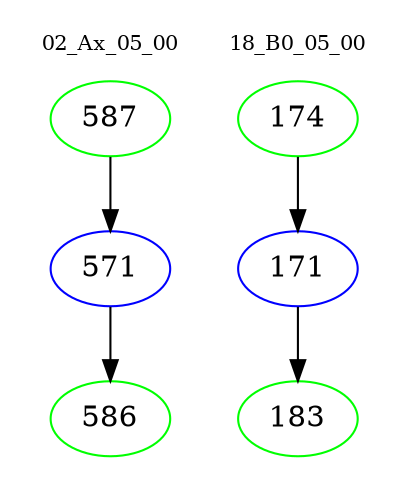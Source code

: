 digraph{
subgraph cluster_0 {
color = white
label = "02_Ax_05_00";
fontsize=10;
T0_587 [label="587", color="green"]
T0_587 -> T0_571 [color="black"]
T0_571 [label="571", color="blue"]
T0_571 -> T0_586 [color="black"]
T0_586 [label="586", color="green"]
}
subgraph cluster_1 {
color = white
label = "18_B0_05_00";
fontsize=10;
T1_174 [label="174", color="green"]
T1_174 -> T1_171 [color="black"]
T1_171 [label="171", color="blue"]
T1_171 -> T1_183 [color="black"]
T1_183 [label="183", color="green"]
}
}
